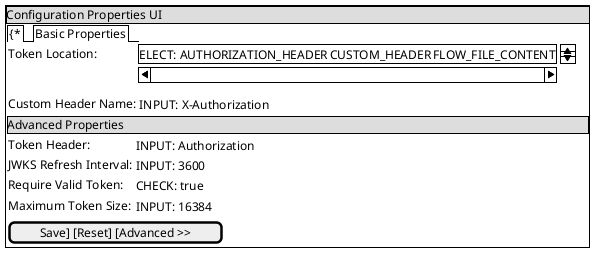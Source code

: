 @startsalt
{+
  {* Configuration Properties UI}
  {
    {/ 
      {* Basic Properties}
      {
        Token Location: {SELECT: AUTHORIZATION_HEADER | CUSTOM_HEADER | FLOW_FILE_CONTENT}
        Custom Header Name: {INPUT: X-Authorization}
      }
      {* Advanced Properties}
      {
        Token Header: {INPUT: Authorization}
        JWKS Refresh Interval: {INPUT: 3600}
        Require Valid Token: {CHECK: true}
        Maximum Token Size: {INPUT: 16384}
      }
    }
    {
      [Save] [Reset] [Advanced >>]
    }
  }
}
@endsalt